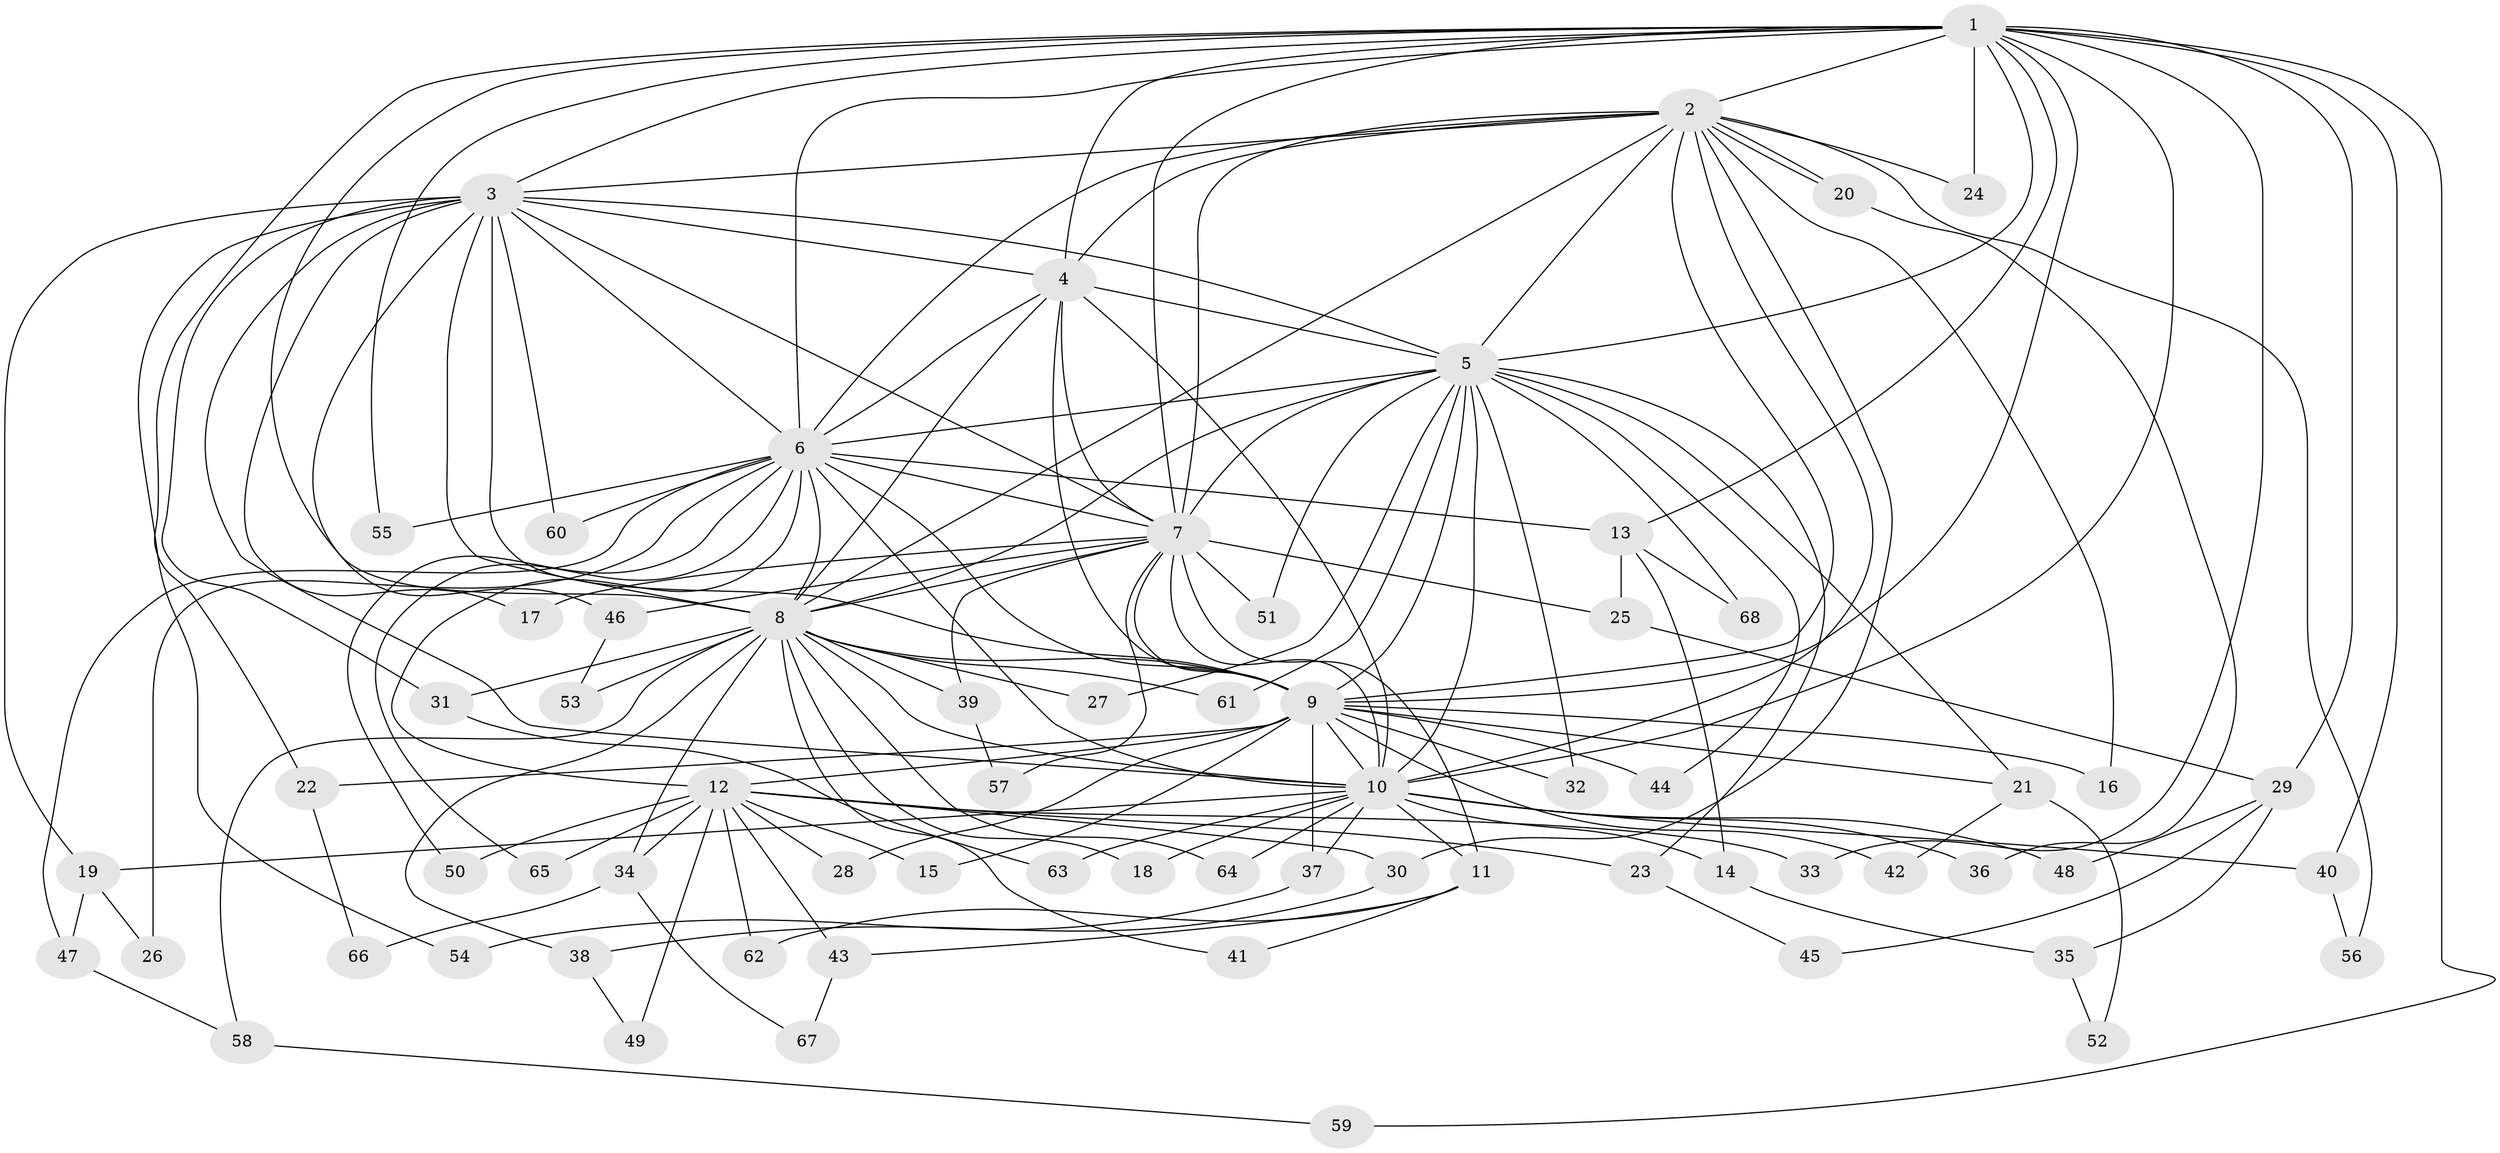 // Generated by graph-tools (version 1.1) at 2025/13/03/09/25 04:13:56]
// undirected, 68 vertices, 161 edges
graph export_dot {
graph [start="1"]
  node [color=gray90,style=filled];
  1;
  2;
  3;
  4;
  5;
  6;
  7;
  8;
  9;
  10;
  11;
  12;
  13;
  14;
  15;
  16;
  17;
  18;
  19;
  20;
  21;
  22;
  23;
  24;
  25;
  26;
  27;
  28;
  29;
  30;
  31;
  32;
  33;
  34;
  35;
  36;
  37;
  38;
  39;
  40;
  41;
  42;
  43;
  44;
  45;
  46;
  47;
  48;
  49;
  50;
  51;
  52;
  53;
  54;
  55;
  56;
  57;
  58;
  59;
  60;
  61;
  62;
  63;
  64;
  65;
  66;
  67;
  68;
  1 -- 2;
  1 -- 3;
  1 -- 4;
  1 -- 5;
  1 -- 6;
  1 -- 7;
  1 -- 8;
  1 -- 9;
  1 -- 10;
  1 -- 13;
  1 -- 22;
  1 -- 24;
  1 -- 29;
  1 -- 33;
  1 -- 40;
  1 -- 55;
  1 -- 59;
  2 -- 3;
  2 -- 4;
  2 -- 5;
  2 -- 6;
  2 -- 7;
  2 -- 8;
  2 -- 9;
  2 -- 10;
  2 -- 16;
  2 -- 20;
  2 -- 20;
  2 -- 24;
  2 -- 30;
  2 -- 56;
  3 -- 4;
  3 -- 5;
  3 -- 6;
  3 -- 7;
  3 -- 8;
  3 -- 9;
  3 -- 10;
  3 -- 17;
  3 -- 19;
  3 -- 31;
  3 -- 46;
  3 -- 54;
  3 -- 60;
  4 -- 5;
  4 -- 6;
  4 -- 7;
  4 -- 8;
  4 -- 9;
  4 -- 10;
  5 -- 6;
  5 -- 7;
  5 -- 8;
  5 -- 9;
  5 -- 10;
  5 -- 21;
  5 -- 23;
  5 -- 27;
  5 -- 32;
  5 -- 44;
  5 -- 51;
  5 -- 61;
  5 -- 68;
  6 -- 7;
  6 -- 8;
  6 -- 9;
  6 -- 10;
  6 -- 12;
  6 -- 13;
  6 -- 26;
  6 -- 47;
  6 -- 50;
  6 -- 55;
  6 -- 60;
  6 -- 65;
  7 -- 8;
  7 -- 9;
  7 -- 10;
  7 -- 11;
  7 -- 17;
  7 -- 25;
  7 -- 39;
  7 -- 46;
  7 -- 51;
  7 -- 57;
  8 -- 9;
  8 -- 10;
  8 -- 18;
  8 -- 27;
  8 -- 31;
  8 -- 34;
  8 -- 38;
  8 -- 39;
  8 -- 41;
  8 -- 53;
  8 -- 58;
  8 -- 61;
  8 -- 64;
  9 -- 10;
  9 -- 12;
  9 -- 15;
  9 -- 16;
  9 -- 21;
  9 -- 22;
  9 -- 28;
  9 -- 32;
  9 -- 37;
  9 -- 42;
  9 -- 44;
  10 -- 11;
  10 -- 14;
  10 -- 18;
  10 -- 19;
  10 -- 36;
  10 -- 37;
  10 -- 40;
  10 -- 48;
  10 -- 63;
  10 -- 64;
  11 -- 41;
  11 -- 43;
  11 -- 62;
  12 -- 15;
  12 -- 23;
  12 -- 28;
  12 -- 30;
  12 -- 33;
  12 -- 34;
  12 -- 43;
  12 -- 49;
  12 -- 50;
  12 -- 62;
  12 -- 65;
  13 -- 14;
  13 -- 25;
  13 -- 68;
  14 -- 35;
  19 -- 26;
  19 -- 47;
  20 -- 36;
  21 -- 42;
  21 -- 52;
  22 -- 66;
  23 -- 45;
  25 -- 29;
  29 -- 35;
  29 -- 45;
  29 -- 48;
  30 -- 38;
  31 -- 63;
  34 -- 66;
  34 -- 67;
  35 -- 52;
  37 -- 54;
  38 -- 49;
  39 -- 57;
  40 -- 56;
  43 -- 67;
  46 -- 53;
  47 -- 58;
  58 -- 59;
}

